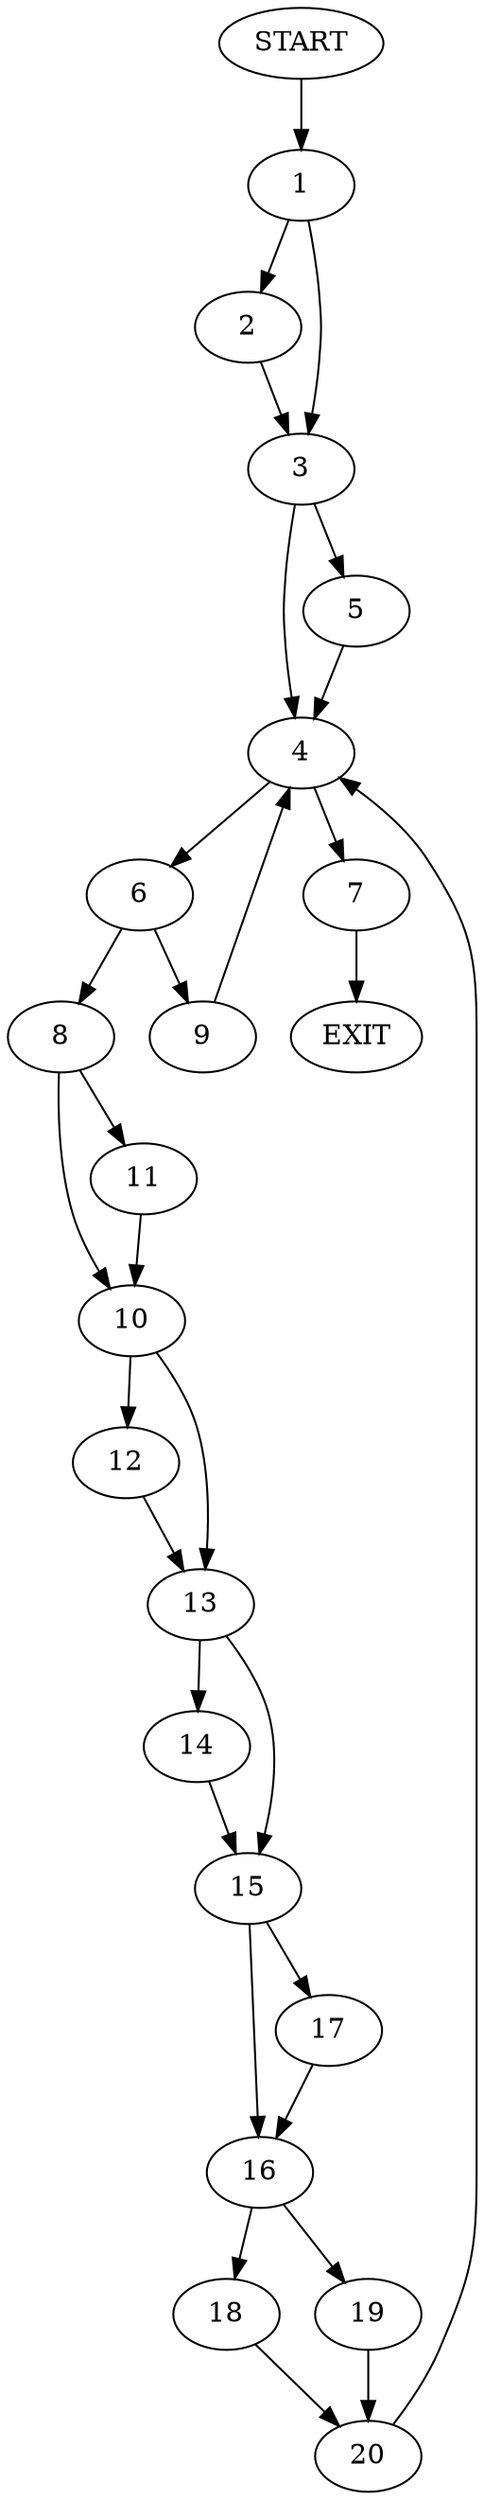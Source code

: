 digraph {
0 [label="START"]
21 [label="EXIT"]
0 -> 1
1 -> 2
1 -> 3
2 -> 3
3 -> 4
3 -> 5
4 -> 6
4 -> 7
5 -> 4
7 -> 21
6 -> 8
6 -> 9
8 -> 10
8 -> 11
9 -> 4
10 -> 12
10 -> 13
11 -> 10
13 -> 14
13 -> 15
12 -> 13
15 -> 16
15 -> 17
14 -> 15
17 -> 16
16 -> 18
16 -> 19
18 -> 20
19 -> 20
20 -> 4
}
